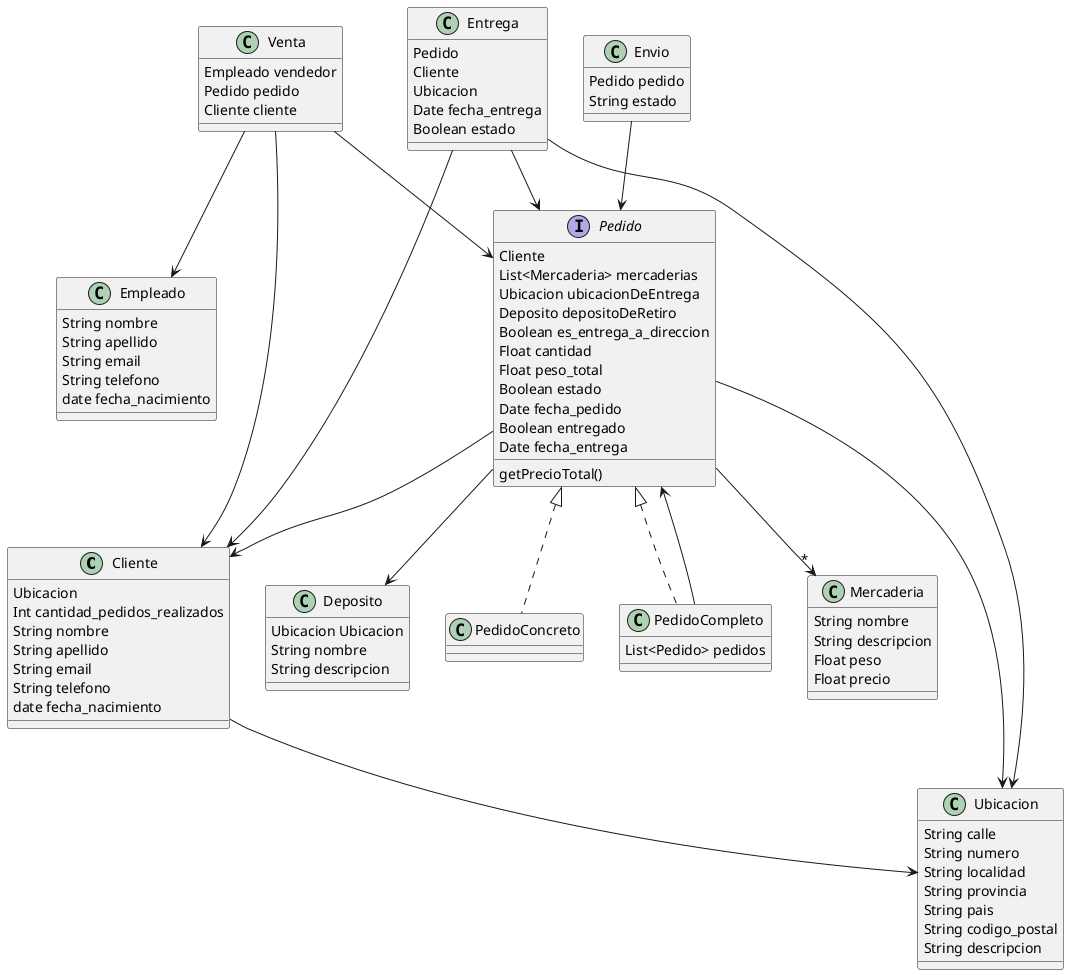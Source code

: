 @startuml

Cliente --> Ubicacion

Pedido --> Cliente
Pedido -->"*" Mercaderia
Pedido --> Deposito
Pedido --> Ubicacion

Envio --> Pedido
Entrega --> Pedido
Entrega --> Cliente
Entrega --> Ubicacion

Venta --> Cliente
Venta --> Pedido
Venta --> Empleado

class Cliente{

     Ubicacion
    Int cantidad_pedidos_realizados
    String nombre
    String apellido
    String email
    String telefono
    date fecha_nacimiento
}

class Pedido{

     Cliente
     List<Mercaderia> mercaderias
     Ubicacion ubicacionDeEntrega
     Deposito depositoDeRetiro
    Boolean es_entrega_a_direccion
    Float cantidad
    Float peso_total
    Boolean estado
    Date fecha_pedido
    Boolean entregado
    Date fecha_entrega
}

interface Pedido{
getPrecioTotal()
}

class PedidoConcreto implements Pedido{
}

class PedidoCompleto implements Pedido{
List<Pedido> pedidos
}

PedidoCompleto --> Pedido

class Mercaderia{

    String nombre
    String descripcion
    Float peso
    Float precio
}



class Envio{

    Pedido pedido
    String estado
}

class Entrega{

     Pedido
Cliente
     Ubicacion
    Date fecha_entrega
    Boolean estado
}


class Ubicacion{

    String calle
    String numero
    String localidad
    String provincia
    String pais
    String codigo_postal
    String descripcion
}

class Deposito{

    Ubicacion Ubicacion
    String nombre
    String descripcion
}

class Empleado{

    String nombre
    String apellido
    String email
    String telefono
    date fecha_nacimiento
}

class Venta{
    Empleado vendedor
     Pedido pedido
     Cliente cliente
}







@enduml